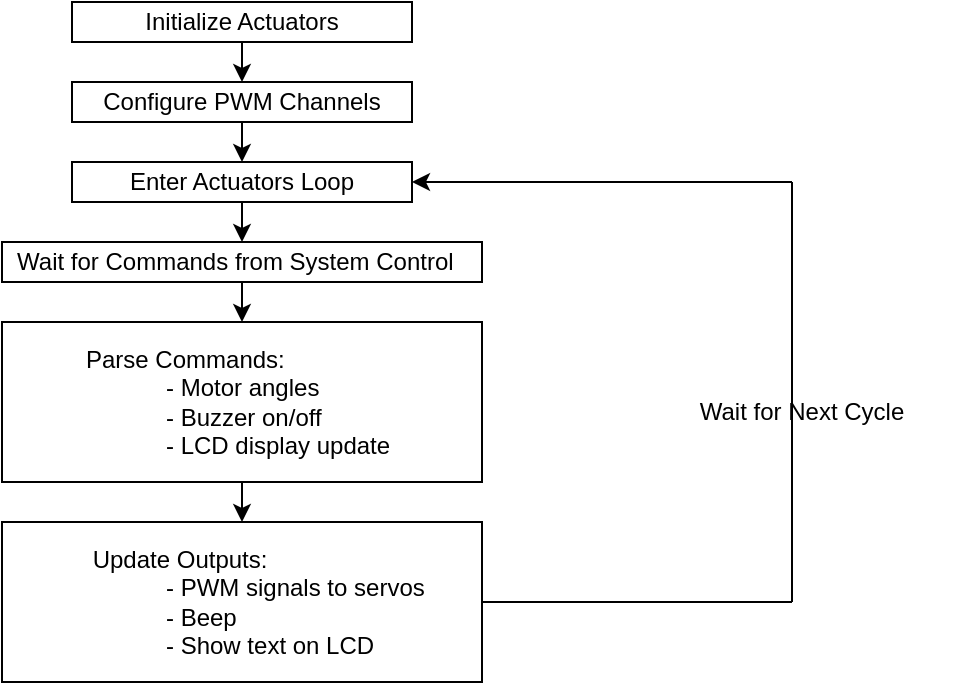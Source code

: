 <mxfile version="26.1.1">
  <diagram name="Page-1" id="oavKrC4gAmz-RbvapCvw">
    <mxGraphModel dx="867" dy="507" grid="1" gridSize="10" guides="1" tooltips="1" connect="1" arrows="1" fold="1" page="1" pageScale="1" pageWidth="1100" pageHeight="1700" math="0" shadow="0">
      <root>
        <mxCell id="0" />
        <mxCell id="1" parent="0" />
        <mxCell id="rWR3eZU4wXrKyRLDwm68-1" value="Initialize Actuators" style="rounded=0;whiteSpace=wrap;html=1;" vertex="1" parent="1">
          <mxGeometry x="360" y="40" width="170" height="20" as="geometry" />
        </mxCell>
        <mxCell id="rWR3eZU4wXrKyRLDwm68-2" value="&lt;div&gt;Wait for Commands&lt;span style=&quot;background-color: transparent; color: light-dark(rgb(0, 0, 0), rgb(255, 255, 255));&quot;&gt;&amp;nbsp;from System Control&amp;nbsp;&amp;nbsp;&lt;/span&gt;&lt;/div&gt;" style="rounded=0;whiteSpace=wrap;html=1;" vertex="1" parent="1">
          <mxGeometry x="325" y="160" width="240" height="20" as="geometry" />
        </mxCell>
        <mxCell id="rWR3eZU4wXrKyRLDwm68-3" value="&lt;blockquote style=&quot;margin: 0 0 0 40px; border: none; padding: 0px;&quot;&gt;&lt;div&gt;&lt;span style=&quot;background-color: transparent; color: light-dark(rgb(0, 0, 0), rgb(255, 255, 255));&quot;&gt;Parse Commands:&lt;/span&gt;&lt;/div&gt;&lt;blockquote style=&quot;margin: 0 0 0 40px; border: none; padding: 0px;&quot;&gt;&lt;div&gt;&lt;span style=&quot;background-color: transparent; color: light-dark(rgb(0, 0, 0), rgb(255, 255, 255));&quot;&gt;- Motor angles&amp;nbsp;&lt;/span&gt;&lt;/div&gt;&lt;/blockquote&gt;&lt;blockquote style=&quot;margin: 0 0 0 40px; border: none; padding: 0px;&quot;&gt;&lt;div&gt;- Buzzer on/off&amp;nbsp; &amp;nbsp; &amp;nbsp;&amp;nbsp;&lt;/div&gt;&lt;/blockquote&gt;&lt;blockquote style=&quot;margin: 0 0 0 40px; border: none; padding: 0px;&quot;&gt;&lt;div&gt;- LCD display update&amp;nbsp;&lt;/div&gt;&lt;/blockquote&gt;&lt;/blockquote&gt;" style="rounded=0;whiteSpace=wrap;html=1;align=left;" vertex="1" parent="1">
          <mxGeometry x="325" y="200" width="240" height="80" as="geometry" />
        </mxCell>
        <mxCell id="rWR3eZU4wXrKyRLDwm68-4" value="&lt;blockquote style=&quot;margin: 0 0 0 40px; border: none; padding: 0px;&quot;&gt;&lt;div&gt;&amp;nbsp;Update Outputs:&lt;/div&gt;&lt;blockquote style=&quot;margin: 0 0 0 40px; border: none; padding: 0px;&quot;&gt;&lt;div&gt;- PWM signals to&amp;nbsp;&lt;span style=&quot;background-color: transparent; color: light-dark(rgb(0, 0, 0), rgb(255, 255, 255));&quot;&gt;servos&lt;/span&gt;&lt;/div&gt;&lt;/blockquote&gt;&lt;blockquote style=&quot;margin: 0 0 0 40px; border: none; padding: 0px;&quot;&gt;&lt;div&gt;&lt;span style=&quot;background-color: transparent; color: light-dark(rgb(0, 0, 0), rgb(255, 255, 255));&quot;&gt;- Beep&lt;/span&gt;&lt;/div&gt;&lt;/blockquote&gt;&lt;blockquote style=&quot;margin: 0 0 0 40px; border: none; padding: 0px;&quot;&gt;&lt;div&gt;- Show text on LCD&lt;/div&gt;&lt;/blockquote&gt;&lt;/blockquote&gt;" style="rounded=0;whiteSpace=wrap;html=1;align=left;" vertex="1" parent="1">
          <mxGeometry x="325" y="300" width="240" height="80" as="geometry" />
        </mxCell>
        <mxCell id="rWR3eZU4wXrKyRLDwm68-5" value="Configure PWM Channels" style="rounded=0;whiteSpace=wrap;html=1;" vertex="1" parent="1">
          <mxGeometry x="360" y="80" width="170" height="20" as="geometry" />
        </mxCell>
        <mxCell id="rWR3eZU4wXrKyRLDwm68-6" value="Enter Actuators Loop" style="rounded=0;whiteSpace=wrap;html=1;" vertex="1" parent="1">
          <mxGeometry x="360" y="120" width="170" height="20" as="geometry" />
        </mxCell>
        <mxCell id="rWR3eZU4wXrKyRLDwm68-7" value="" style="endArrow=none;html=1;rounded=0;exitX=1;exitY=0.5;exitDx=0;exitDy=0;" edge="1" parent="1" source="rWR3eZU4wXrKyRLDwm68-4">
          <mxGeometry width="50" height="50" relative="1" as="geometry">
            <mxPoint x="460" y="320" as="sourcePoint" />
            <mxPoint x="720" y="340" as="targetPoint" />
          </mxGeometry>
        </mxCell>
        <mxCell id="rWR3eZU4wXrKyRLDwm68-8" value="" style="endArrow=none;html=1;rounded=0;" edge="1" parent="1">
          <mxGeometry width="50" height="50" relative="1" as="geometry">
            <mxPoint x="720" y="340" as="sourcePoint" />
            <mxPoint x="720" y="130" as="targetPoint" />
          </mxGeometry>
        </mxCell>
        <mxCell id="rWR3eZU4wXrKyRLDwm68-9" value="" style="endArrow=classic;html=1;rounded=0;entryX=1;entryY=0.5;entryDx=0;entryDy=0;" edge="1" parent="1" target="rWR3eZU4wXrKyRLDwm68-6">
          <mxGeometry width="50" height="50" relative="1" as="geometry">
            <mxPoint x="720" y="130" as="sourcePoint" />
            <mxPoint x="700" y="320" as="targetPoint" />
          </mxGeometry>
        </mxCell>
        <mxCell id="rWR3eZU4wXrKyRLDwm68-10" value="" style="endArrow=classic;html=1;rounded=0;exitX=0.5;exitY=1;exitDx=0;exitDy=0;entryX=0.5;entryY=0;entryDx=0;entryDy=0;" edge="1" parent="1" source="rWR3eZU4wXrKyRLDwm68-1" target="rWR3eZU4wXrKyRLDwm68-5">
          <mxGeometry width="50" height="50" relative="1" as="geometry">
            <mxPoint x="510" y="240" as="sourcePoint" />
            <mxPoint x="560" y="190" as="targetPoint" />
          </mxGeometry>
        </mxCell>
        <mxCell id="rWR3eZU4wXrKyRLDwm68-11" value="" style="endArrow=classic;html=1;rounded=0;exitX=0.5;exitY=1;exitDx=0;exitDy=0;" edge="1" parent="1" source="rWR3eZU4wXrKyRLDwm68-5" target="rWR3eZU4wXrKyRLDwm68-6">
          <mxGeometry width="50" height="50" relative="1" as="geometry">
            <mxPoint x="440" y="170" as="sourcePoint" />
            <mxPoint x="490" y="120" as="targetPoint" />
          </mxGeometry>
        </mxCell>
        <mxCell id="rWR3eZU4wXrKyRLDwm68-12" value="" style="endArrow=classic;html=1;rounded=0;exitX=0.5;exitY=1;exitDx=0;exitDy=0;entryX=0.5;entryY=0;entryDx=0;entryDy=0;" edge="1" parent="1" source="rWR3eZU4wXrKyRLDwm68-6" target="rWR3eZU4wXrKyRLDwm68-2">
          <mxGeometry width="50" height="50" relative="1" as="geometry">
            <mxPoint x="440" y="170" as="sourcePoint" />
            <mxPoint x="490" y="120" as="targetPoint" />
          </mxGeometry>
        </mxCell>
        <mxCell id="rWR3eZU4wXrKyRLDwm68-13" value="" style="endArrow=classic;html=1;rounded=0;exitX=0.5;exitY=1;exitDx=0;exitDy=0;" edge="1" parent="1" source="rWR3eZU4wXrKyRLDwm68-2" target="rWR3eZU4wXrKyRLDwm68-3">
          <mxGeometry width="50" height="50" relative="1" as="geometry">
            <mxPoint x="430" y="230" as="sourcePoint" />
            <mxPoint x="480" y="180" as="targetPoint" />
          </mxGeometry>
        </mxCell>
        <mxCell id="rWR3eZU4wXrKyRLDwm68-14" value="" style="endArrow=classic;html=1;rounded=0;exitX=0.5;exitY=1;exitDx=0;exitDy=0;entryX=0.5;entryY=0;entryDx=0;entryDy=0;" edge="1" parent="1" source="rWR3eZU4wXrKyRLDwm68-3" target="rWR3eZU4wXrKyRLDwm68-4">
          <mxGeometry width="50" height="50" relative="1" as="geometry">
            <mxPoint x="430" y="350" as="sourcePoint" />
            <mxPoint x="480" y="300" as="targetPoint" />
          </mxGeometry>
        </mxCell>
        <mxCell id="rWR3eZU4wXrKyRLDwm68-15" value="Wait for Next Cycle" style="text;html=1;align=center;verticalAlign=middle;whiteSpace=wrap;rounded=0;" vertex="1" parent="1">
          <mxGeometry x="650" y="230" width="150" height="30" as="geometry" />
        </mxCell>
      </root>
    </mxGraphModel>
  </diagram>
</mxfile>

